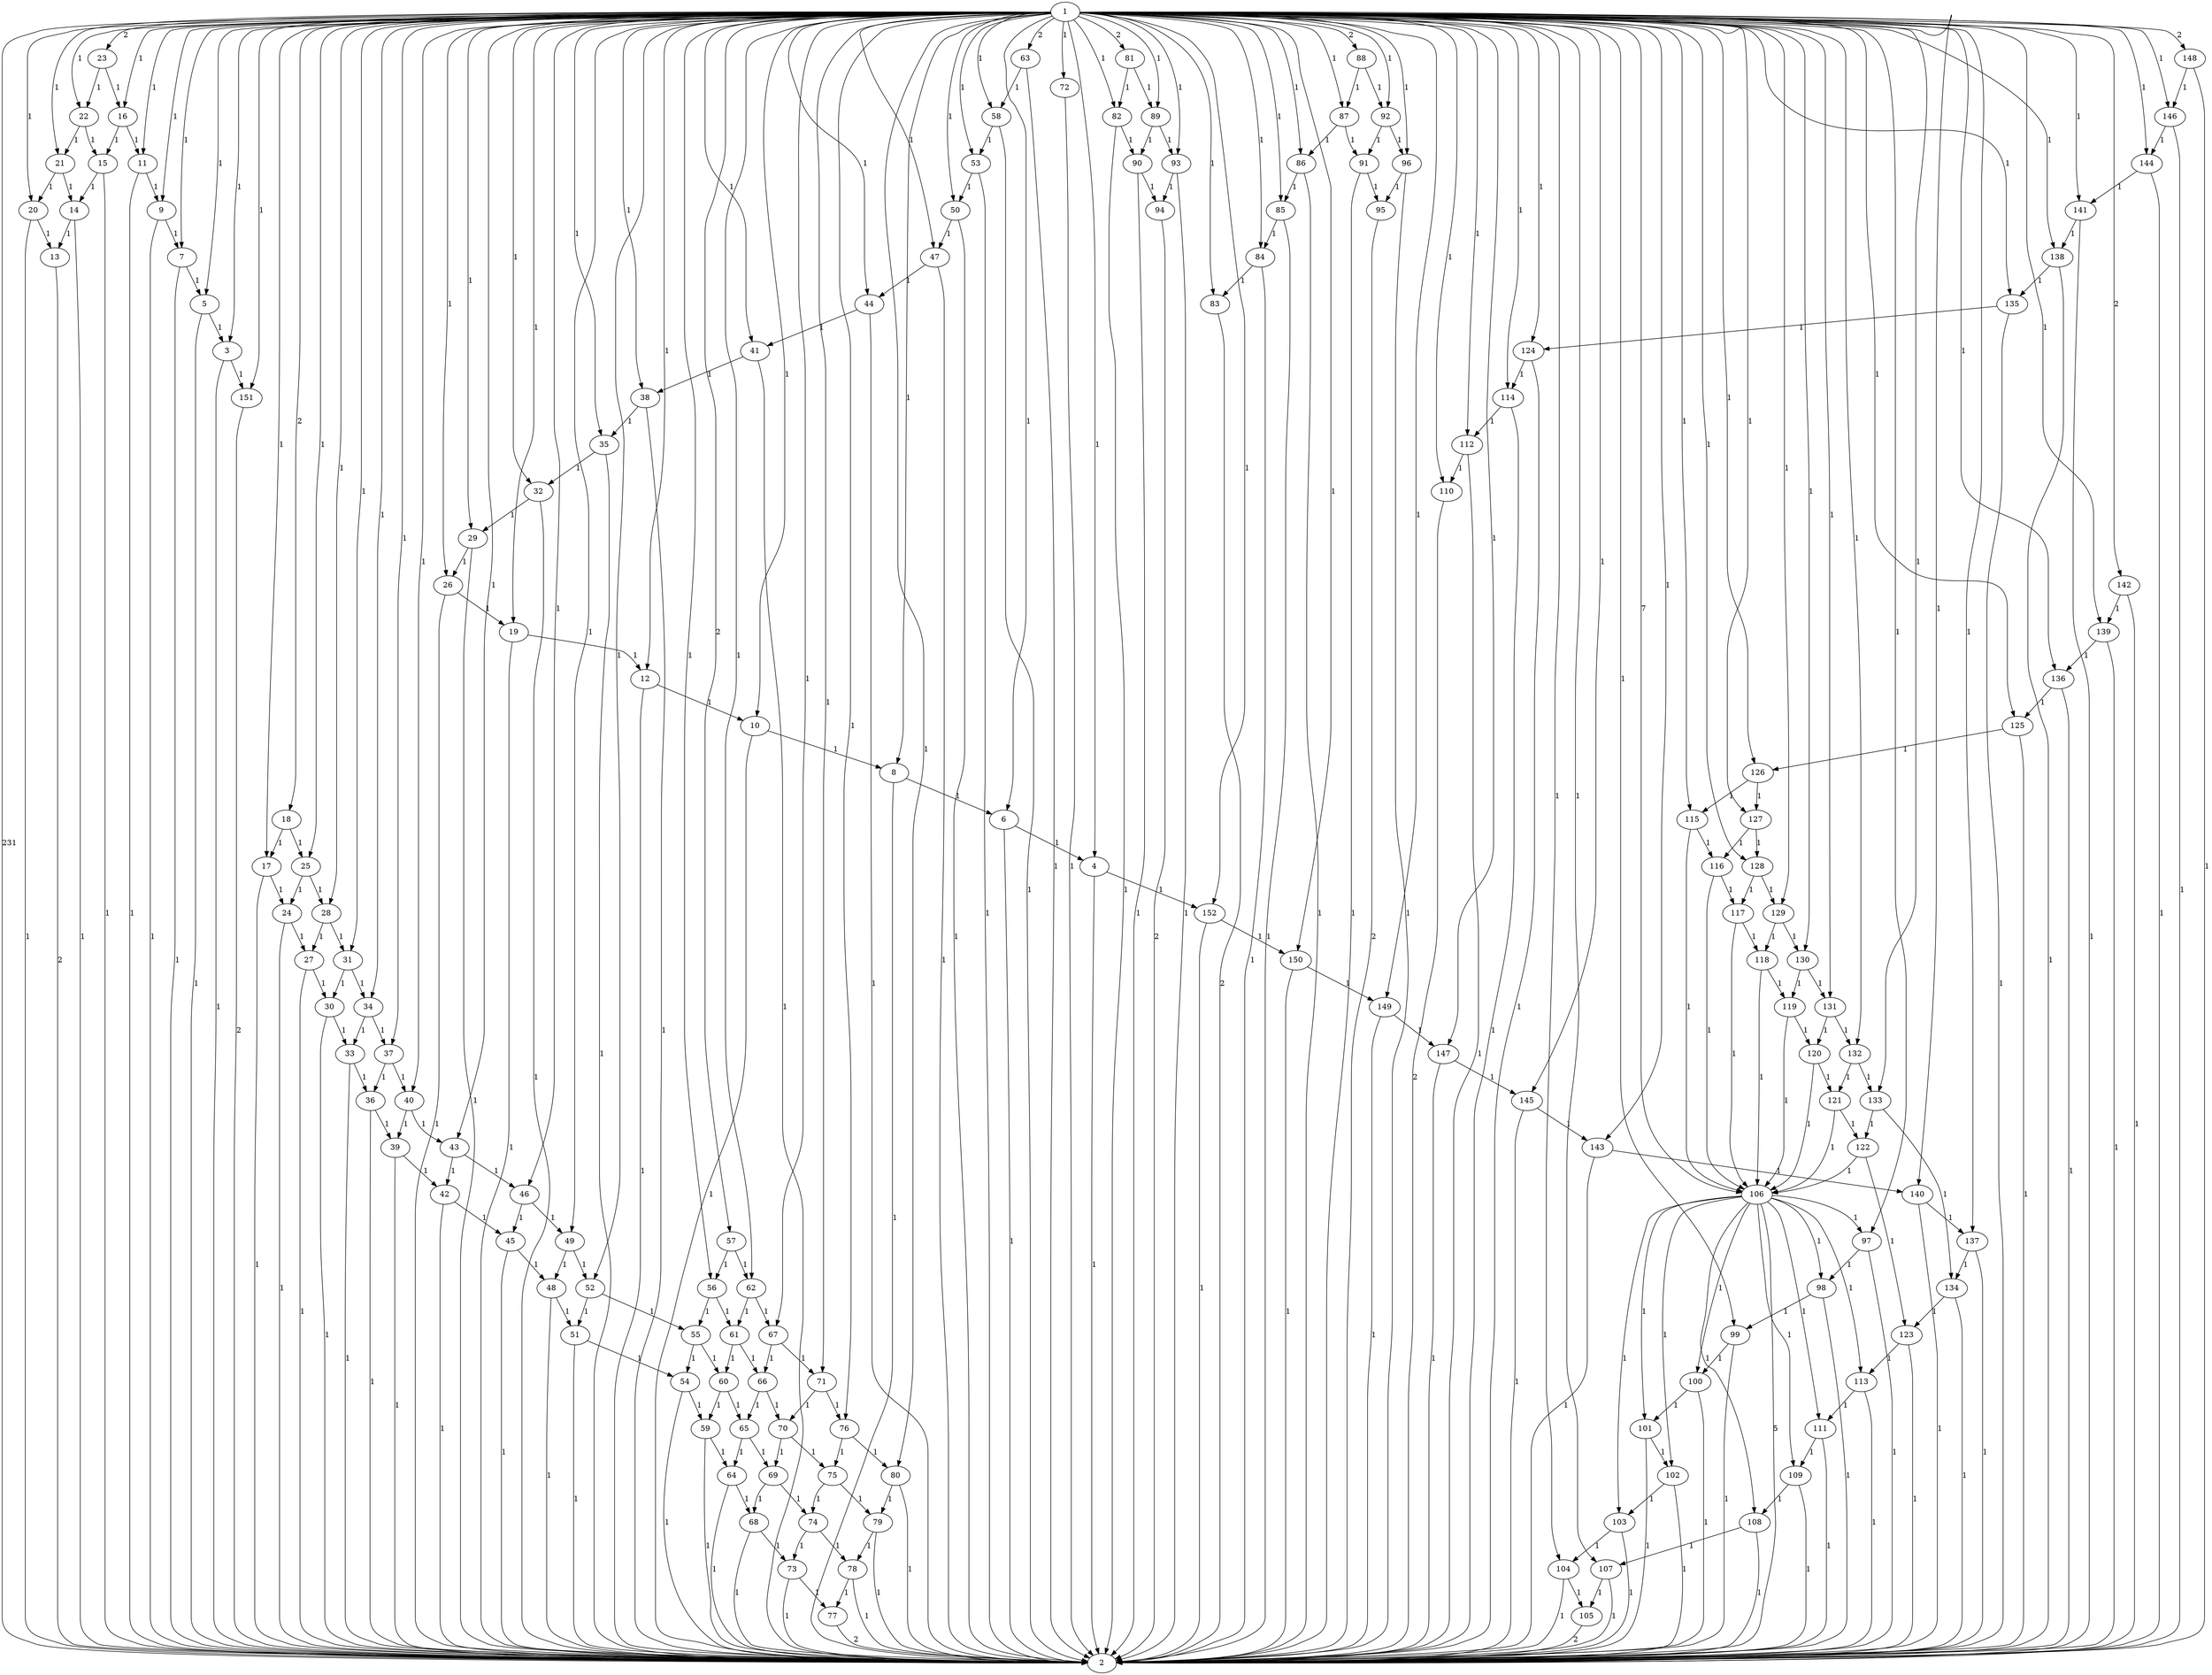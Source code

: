digraph {
1 -> 2 [label=231];
1 -> 3 [label=1];
1 -> 4 [label=1];
1 -> 5 [label=1];
1 -> 6 [label=1];
1 -> 7 [label=1];
1 -> 8 [label=1];
1 -> 9 [label=1];
1 -> 10 [label=1];
1 -> 11 [label=1];
1 -> 12 [label=1];
1 -> 16 [label=1];
1 -> 17 [label=1];
1 -> 18 [label=2];
1 -> 19 [label=1];
1 -> 20 [label=1];
1 -> 21 [label=1];
1 -> 22 [label=1];
1 -> 23 [label=2];
1 -> 25 [label=1];
1 -> 26 [label=1];
1 -> 28 [label=1];
1 -> 29 [label=1];
1 -> 31 [label=1];
1 -> 32 [label=1];
1 -> 34 [label=1];
1 -> 35 [label=1];
1 -> 37 [label=1];
1 -> 38 [label=1];
1 -> 40 [label=1];
1 -> 41 [label=1];
1 -> 43 [label=1];
1 -> 44 [label=1];
1 -> 46 [label=1];
1 -> 47 [label=1];
1 -> 49 [label=1];
1 -> 50 [label=1];
1 -> 52 [label=1];
1 -> 53 [label=1];
1 -> 56 [label=1];
1 -> 57 [label=2];
1 -> 58 [label=1];
1 -> 62 [label=1];
1 -> 63 [label=2];
1 -> 67 [label=1];
1 -> 71 [label=1];
1 -> 72 [label=1];
1 -> 76 [label=1];
1 -> 80 [label=1];
1 -> 81 [label=2];
1 -> 82 [label=1];
1 -> 83 [label=1];
1 -> 84 [label=1];
1 -> 85 [label=1];
1 -> 86 [label=1];
1 -> 87 [label=1];
1 -> 88 [label=2];
1 -> 89 [label=1];
1 -> 92 [label=1];
1 -> 93 [label=1];
1 -> 96 [label=1];
1 -> 97 [label=1];
1 -> 99 [label=1];
1 -> 104 [label=1];
1 -> 106 [label=7];
1 -> 107 [label=1];
1 -> 110 [label=1];
1 -> 112 [label=1];
1 -> 114 [label=1];
1 -> 115 [label=1];
1 -> 124 [label=1];
1 -> 125 [label=1];
1 -> 126 [label=1];
1 -> 127 [label=1];
1 -> 128 [label=1];
1 -> 129 [label=1];
1 -> 130 [label=1];
1 -> 131 [label=1];
1 -> 132 [label=1];
1 -> 133 [label=1];
1 -> 135 [label=1];
1 -> 136 [label=1];
1 -> 137 [label=1];
1 -> 138 [label=1];
1 -> 139 [label=1];
1 -> 140 [label=1];
1 -> 141 [label=1];
1 -> 142 [label=2];
1 -> 143 [label=1];
1 -> 144 [label=1];
1 -> 145 [label=1];
1 -> 146 [label=1];
1 -> 147 [label=1];
1 -> 148 [label=2];
1 -> 149 [label=1];
1 -> 150 [label=1];
1 -> 151 [label=1];
1 -> 152 [label=1];
3 -> 2 [label=1];
3 -> 151 [label=1];
4 -> 2 [label=1];
4 -> 152 [label=1];
5 -> 2 [label=1];
5 -> 3 [label=1];
6 -> 2 [label=1];
6 -> 4 [label=1];
7 -> 2 [label=1];
7 -> 5 [label=1];
8 -> 2 [label=1];
8 -> 6 [label=1];
9 -> 2 [label=1];
9 -> 7 [label=1];
10 -> 2 [label=1];
10 -> 8 [label=1];
11 -> 2 [label=1];
11 -> 9 [label=1];
12 -> 2 [label=1];
12 -> 10 [label=1];
13 -> 2 [label=2];
14 -> 2 [label=1];
14 -> 13 [label=1];
15 -> 2 [label=1];
15 -> 14 [label=1];
16 -> 11 [label=1];
16 -> 15 [label=1];
17 -> 2 [label=1];
17 -> 24 [label=1];
18 -> 17 [label=1];
18 -> 25 [label=1];
19 -> 2 [label=1];
19 -> 12 [label=1];
20 -> 2 [label=1];
20 -> 13 [label=1];
21 -> 14 [label=1];
21 -> 20 [label=1];
22 -> 15 [label=1];
22 -> 21 [label=1];
23 -> 16 [label=1];
23 -> 22 [label=1];
24 -> 2 [label=1];
24 -> 27 [label=1];
25 -> 24 [label=1];
25 -> 28 [label=1];
26 -> 2 [label=1];
26 -> 19 [label=1];
27 -> 2 [label=1];
27 -> 30 [label=1];
28 -> 27 [label=1];
28 -> 31 [label=1];
29 -> 2 [label=1];
29 -> 26 [label=1];
30 -> 2 [label=1];
30 -> 33 [label=1];
31 -> 30 [label=1];
31 -> 34 [label=1];
32 -> 2 [label=1];
32 -> 29 [label=1];
33 -> 2 [label=1];
33 -> 36 [label=1];
34 -> 33 [label=1];
34 -> 37 [label=1];
35 -> 2 [label=1];
35 -> 32 [label=1];
36 -> 2 [label=1];
36 -> 39 [label=1];
37 -> 36 [label=1];
37 -> 40 [label=1];
38 -> 2 [label=1];
38 -> 35 [label=1];
39 -> 2 [label=1];
39 -> 42 [label=1];
40 -> 39 [label=1];
40 -> 43 [label=1];
41 -> 2 [label=1];
41 -> 38 [label=1];
42 -> 2 [label=1];
42 -> 45 [label=1];
43 -> 42 [label=1];
43 -> 46 [label=1];
44 -> 2 [label=1];
44 -> 41 [label=1];
45 -> 2 [label=1];
45 -> 48 [label=1];
46 -> 45 [label=1];
46 -> 49 [label=1];
47 -> 2 [label=1];
47 -> 44 [label=1];
48 -> 2 [label=1];
48 -> 51 [label=1];
49 -> 48 [label=1];
49 -> 52 [label=1];
50 -> 2 [label=1];
50 -> 47 [label=1];
51 -> 2 [label=1];
51 -> 54 [label=1];
52 -> 51 [label=1];
52 -> 55 [label=1];
53 -> 2 [label=1];
53 -> 50 [label=1];
54 -> 2 [label=1];
54 -> 59 [label=1];
55 -> 54 [label=1];
55 -> 60 [label=1];
56 -> 55 [label=1];
56 -> 61 [label=1];
57 -> 56 [label=1];
57 -> 62 [label=1];
58 -> 2 [label=1];
58 -> 53 [label=1];
59 -> 2 [label=1];
59 -> 64 [label=1];
60 -> 59 [label=1];
60 -> 65 [label=1];
61 -> 60 [label=1];
61 -> 66 [label=1];
62 -> 61 [label=1];
62 -> 67 [label=1];
63 -> 2 [label=1];
63 -> 58 [label=1];
64 -> 2 [label=1];
64 -> 68 [label=1];
65 -> 64 [label=1];
65 -> 69 [label=1];
66 -> 65 [label=1];
66 -> 70 [label=1];
67 -> 66 [label=1];
67 -> 71 [label=1];
68 -> 2 [label=1];
68 -> 73 [label=1];
69 -> 68 [label=1];
69 -> 74 [label=1];
70 -> 69 [label=1];
70 -> 75 [label=1];
71 -> 70 [label=1];
71 -> 76 [label=1];
72 -> 2 [label=1];
73 -> 2 [label=1];
73 -> 77 [label=1];
74 -> 73 [label=1];
74 -> 78 [label=1];
75 -> 74 [label=1];
75 -> 79 [label=1];
76 -> 75 [label=1];
76 -> 80 [label=1];
77 -> 2 [label=2];
78 -> 2 [label=1];
78 -> 77 [label=1];
79 -> 2 [label=1];
79 -> 78 [label=1];
80 -> 2 [label=1];
80 -> 79 [label=1];
81 -> 82 [label=1];
81 -> 89 [label=1];
82 -> 2 [label=1];
82 -> 90 [label=1];
83 -> 2 [label=2];
84 -> 2 [label=1];
84 -> 83 [label=1];
85 -> 2 [label=1];
85 -> 84 [label=1];
86 -> 2 [label=1];
86 -> 85 [label=1];
87 -> 86 [label=1];
87 -> 91 [label=1];
88 -> 87 [label=1];
88 -> 92 [label=1];
89 -> 90 [label=1];
89 -> 93 [label=1];
90 -> 2 [label=1];
90 -> 94 [label=1];
91 -> 2 [label=1];
91 -> 95 [label=1];
92 -> 91 [label=1];
92 -> 96 [label=1];
93 -> 2 [label=1];
93 -> 94 [label=1];
94 -> 2 [label=2];
95 -> 2 [label=2];
96 -> 2 [label=1];
96 -> 95 [label=1];
97 -> 2 [label=1];
97 -> 98 [label=1];
98 -> 2 [label=1];
98 -> 99 [label=1];
99 -> 2 [label=1];
99 -> 100 [label=1];
100 -> 2 [label=1];
100 -> 101 [label=1];
101 -> 2 [label=1];
101 -> 102 [label=1];
102 -> 2 [label=1];
102 -> 103 [label=1];
103 -> 2 [label=1];
103 -> 104 [label=1];
104 -> 2 [label=1];
104 -> 105 [label=1];
105 -> 2 [label=2];
106 -> 2 [label=5];
106 -> 97 [label=1];
106 -> 98 [label=1];
106 -> 100 [label=1];
106 -> 101 [label=1];
106 -> 102 [label=1];
106 -> 103 [label=1];
106 -> 108 [label=1];
106 -> 109 [label=1];
106 -> 111 [label=1];
106 -> 113 [label=1];
107 -> 2 [label=1];
107 -> 105 [label=1];
108 -> 2 [label=1];
108 -> 107 [label=1];
109 -> 2 [label=1];
109 -> 108 [label=1];
110 -> 2 [label=2];
111 -> 2 [label=1];
111 -> 109 [label=1];
112 -> 2 [label=1];
112 -> 110 [label=1];
113 -> 2 [label=1];
113 -> 111 [label=1];
114 -> 2 [label=1];
114 -> 112 [label=1];
115 -> 106 [label=1];
115 -> 116 [label=1];
116 -> 106 [label=1];
116 -> 117 [label=1];
117 -> 106 [label=1];
117 -> 118 [label=1];
118 -> 106 [label=1];
118 -> 119 [label=1];
119 -> 106 [label=1];
119 -> 120 [label=1];
120 -> 106 [label=1];
120 -> 121 [label=1];
121 -> 106 [label=1];
121 -> 122 [label=1];
122 -> 106 [label=1];
122 -> 123 [label=1];
123 -> 2 [label=1];
123 -> 113 [label=1];
124 -> 2 [label=1];
124 -> 114 [label=1];
125 -> 2 [label=1];
125 -> 126 [label=1];
126 -> 115 [label=1];
126 -> 127 [label=1];
127 -> 116 [label=1];
127 -> 128 [label=1];
128 -> 117 [label=1];
128 -> 129 [label=1];
129 -> 118 [label=1];
129 -> 130 [label=1];
130 -> 119 [label=1];
130 -> 131 [label=1];
131 -> 120 [label=1];
131 -> 132 [label=1];
132 -> 121 [label=1];
132 -> 133 [label=1];
133 -> 122 [label=1];
133 -> 134 [label=1];
134 -> 2 [label=1];
134 -> 123 [label=1];
135 -> 2 [label=1];
135 -> 124 [label=1];
136 -> 2 [label=1];
136 -> 125 [label=1];
137 -> 2 [label=1];
137 -> 134 [label=1];
138 -> 2 [label=1];
138 -> 135 [label=1];
139 -> 2 [label=1];
139 -> 136 [label=1];
140 -> 2 [label=1];
140 -> 137 [label=1];
141 -> 2 [label=1];
141 -> 138 [label=1];
142 -> 2 [label=1];
142 -> 139 [label=1];
143 -> 2 [label=1];
143 -> 140 [label=1];
144 -> 2 [label=1];
144 -> 141 [label=1];
145 -> 2 [label=1];
145 -> 143 [label=1];
146 -> 2 [label=1];
146 -> 144 [label=1];
147 -> 2 [label=1];
147 -> 145 [label=1];
148 -> 2 [label=1];
148 -> 146 [label=1];
149 -> 2 [label=1];
149 -> 147 [label=1];
150 -> 2 [label=1];
150 -> 149 [label=1];
151 -> 2 [label=2];
152 -> 2 [label=1];
152 -> 150 [label=1];
}